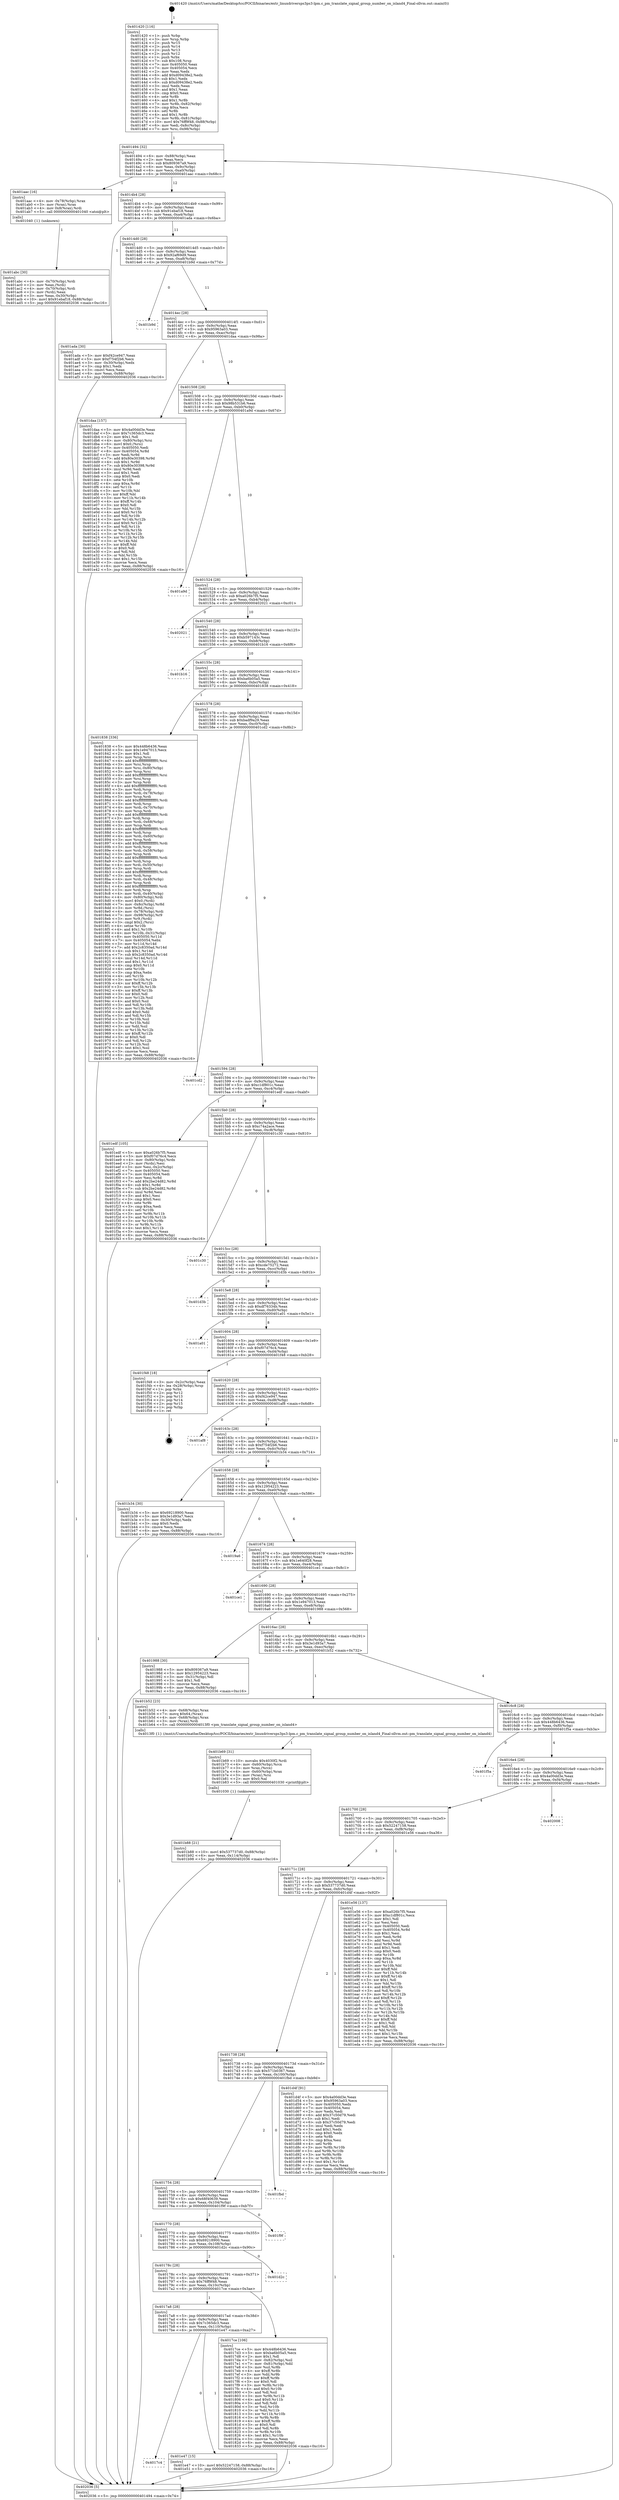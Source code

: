 digraph "0x401420" {
  label = "0x401420 (/mnt/c/Users/mathe/Desktop/tcc/POCII/binaries/extr_linuxdriversps3ps3-lpm.c_pm_translate_signal_group_number_on_island4_Final-ollvm.out::main(0))"
  labelloc = "t"
  node[shape=record]

  Entry [label="",width=0.3,height=0.3,shape=circle,fillcolor=black,style=filled]
  "0x401494" [label="{
     0x401494 [32]\l
     | [instrs]\l
     &nbsp;&nbsp;0x401494 \<+6\>: mov -0x88(%rbp),%eax\l
     &nbsp;&nbsp;0x40149a \<+2\>: mov %eax,%ecx\l
     &nbsp;&nbsp;0x40149c \<+6\>: sub $0x809367a9,%ecx\l
     &nbsp;&nbsp;0x4014a2 \<+6\>: mov %eax,-0x9c(%rbp)\l
     &nbsp;&nbsp;0x4014a8 \<+6\>: mov %ecx,-0xa0(%rbp)\l
     &nbsp;&nbsp;0x4014ae \<+6\>: je 0000000000401aac \<main+0x68c\>\l
  }"]
  "0x401aac" [label="{
     0x401aac [16]\l
     | [instrs]\l
     &nbsp;&nbsp;0x401aac \<+4\>: mov -0x78(%rbp),%rax\l
     &nbsp;&nbsp;0x401ab0 \<+3\>: mov (%rax),%rax\l
     &nbsp;&nbsp;0x401ab3 \<+4\>: mov 0x8(%rax),%rdi\l
     &nbsp;&nbsp;0x401ab7 \<+5\>: call 0000000000401040 \<atoi@plt\>\l
     | [calls]\l
     &nbsp;&nbsp;0x401040 \{1\} (unknown)\l
  }"]
  "0x4014b4" [label="{
     0x4014b4 [28]\l
     | [instrs]\l
     &nbsp;&nbsp;0x4014b4 \<+5\>: jmp 00000000004014b9 \<main+0x99\>\l
     &nbsp;&nbsp;0x4014b9 \<+6\>: mov -0x9c(%rbp),%eax\l
     &nbsp;&nbsp;0x4014bf \<+5\>: sub $0x91ebaf18,%eax\l
     &nbsp;&nbsp;0x4014c4 \<+6\>: mov %eax,-0xa4(%rbp)\l
     &nbsp;&nbsp;0x4014ca \<+6\>: je 0000000000401ada \<main+0x6ba\>\l
  }"]
  Exit [label="",width=0.3,height=0.3,shape=circle,fillcolor=black,style=filled,peripheries=2]
  "0x401ada" [label="{
     0x401ada [30]\l
     | [instrs]\l
     &nbsp;&nbsp;0x401ada \<+5\>: mov $0xf42ce947,%eax\l
     &nbsp;&nbsp;0x401adf \<+5\>: mov $0xf754f2b6,%ecx\l
     &nbsp;&nbsp;0x401ae4 \<+3\>: mov -0x30(%rbp),%edx\l
     &nbsp;&nbsp;0x401ae7 \<+3\>: cmp $0x1,%edx\l
     &nbsp;&nbsp;0x401aea \<+3\>: cmovl %ecx,%eax\l
     &nbsp;&nbsp;0x401aed \<+6\>: mov %eax,-0x88(%rbp)\l
     &nbsp;&nbsp;0x401af3 \<+5\>: jmp 0000000000402036 \<main+0xc16\>\l
  }"]
  "0x4014d0" [label="{
     0x4014d0 [28]\l
     | [instrs]\l
     &nbsp;&nbsp;0x4014d0 \<+5\>: jmp 00000000004014d5 \<main+0xb5\>\l
     &nbsp;&nbsp;0x4014d5 \<+6\>: mov -0x9c(%rbp),%eax\l
     &nbsp;&nbsp;0x4014db \<+5\>: sub $0x92af69d9,%eax\l
     &nbsp;&nbsp;0x4014e0 \<+6\>: mov %eax,-0xa8(%rbp)\l
     &nbsp;&nbsp;0x4014e6 \<+6\>: je 0000000000401b9d \<main+0x77d\>\l
  }"]
  "0x4017c4" [label="{
     0x4017c4\l
  }", style=dashed]
  "0x401b9d" [label="{
     0x401b9d\l
  }", style=dashed]
  "0x4014ec" [label="{
     0x4014ec [28]\l
     | [instrs]\l
     &nbsp;&nbsp;0x4014ec \<+5\>: jmp 00000000004014f1 \<main+0xd1\>\l
     &nbsp;&nbsp;0x4014f1 \<+6\>: mov -0x9c(%rbp),%eax\l
     &nbsp;&nbsp;0x4014f7 \<+5\>: sub $0x95963a03,%eax\l
     &nbsp;&nbsp;0x4014fc \<+6\>: mov %eax,-0xac(%rbp)\l
     &nbsp;&nbsp;0x401502 \<+6\>: je 0000000000401daa \<main+0x98a\>\l
  }"]
  "0x401e47" [label="{
     0x401e47 [15]\l
     | [instrs]\l
     &nbsp;&nbsp;0x401e47 \<+10\>: movl $0x52247158,-0x88(%rbp)\l
     &nbsp;&nbsp;0x401e51 \<+5\>: jmp 0000000000402036 \<main+0xc16\>\l
  }"]
  "0x401daa" [label="{
     0x401daa [157]\l
     | [instrs]\l
     &nbsp;&nbsp;0x401daa \<+5\>: mov $0x4a00dd3e,%eax\l
     &nbsp;&nbsp;0x401daf \<+5\>: mov $0x7c365dc3,%ecx\l
     &nbsp;&nbsp;0x401db4 \<+2\>: mov $0x1,%dl\l
     &nbsp;&nbsp;0x401db6 \<+4\>: mov -0x80(%rbp),%rsi\l
     &nbsp;&nbsp;0x401dba \<+6\>: movl $0x0,(%rsi)\l
     &nbsp;&nbsp;0x401dc0 \<+7\>: mov 0x405050,%edi\l
     &nbsp;&nbsp;0x401dc7 \<+8\>: mov 0x405054,%r8d\l
     &nbsp;&nbsp;0x401dcf \<+3\>: mov %edi,%r9d\l
     &nbsp;&nbsp;0x401dd2 \<+7\>: add $0x80e30398,%r9d\l
     &nbsp;&nbsp;0x401dd9 \<+4\>: sub $0x1,%r9d\l
     &nbsp;&nbsp;0x401ddd \<+7\>: sub $0x80e30398,%r9d\l
     &nbsp;&nbsp;0x401de4 \<+4\>: imul %r9d,%edi\l
     &nbsp;&nbsp;0x401de8 \<+3\>: and $0x1,%edi\l
     &nbsp;&nbsp;0x401deb \<+3\>: cmp $0x0,%edi\l
     &nbsp;&nbsp;0x401dee \<+4\>: sete %r10b\l
     &nbsp;&nbsp;0x401df2 \<+4\>: cmp $0xa,%r8d\l
     &nbsp;&nbsp;0x401df6 \<+4\>: setl %r11b\l
     &nbsp;&nbsp;0x401dfa \<+3\>: mov %r10b,%bl\l
     &nbsp;&nbsp;0x401dfd \<+3\>: xor $0xff,%bl\l
     &nbsp;&nbsp;0x401e00 \<+3\>: mov %r11b,%r14b\l
     &nbsp;&nbsp;0x401e03 \<+4\>: xor $0xff,%r14b\l
     &nbsp;&nbsp;0x401e07 \<+3\>: xor $0x0,%dl\l
     &nbsp;&nbsp;0x401e0a \<+3\>: mov %bl,%r15b\l
     &nbsp;&nbsp;0x401e0d \<+4\>: and $0x0,%r15b\l
     &nbsp;&nbsp;0x401e11 \<+3\>: and %dl,%r10b\l
     &nbsp;&nbsp;0x401e14 \<+3\>: mov %r14b,%r12b\l
     &nbsp;&nbsp;0x401e17 \<+4\>: and $0x0,%r12b\l
     &nbsp;&nbsp;0x401e1b \<+3\>: and %dl,%r11b\l
     &nbsp;&nbsp;0x401e1e \<+3\>: or %r10b,%r15b\l
     &nbsp;&nbsp;0x401e21 \<+3\>: or %r11b,%r12b\l
     &nbsp;&nbsp;0x401e24 \<+3\>: xor %r12b,%r15b\l
     &nbsp;&nbsp;0x401e27 \<+3\>: or %r14b,%bl\l
     &nbsp;&nbsp;0x401e2a \<+3\>: xor $0xff,%bl\l
     &nbsp;&nbsp;0x401e2d \<+3\>: or $0x0,%dl\l
     &nbsp;&nbsp;0x401e30 \<+2\>: and %dl,%bl\l
     &nbsp;&nbsp;0x401e32 \<+3\>: or %bl,%r15b\l
     &nbsp;&nbsp;0x401e35 \<+4\>: test $0x1,%r15b\l
     &nbsp;&nbsp;0x401e39 \<+3\>: cmovne %ecx,%eax\l
     &nbsp;&nbsp;0x401e3c \<+6\>: mov %eax,-0x88(%rbp)\l
     &nbsp;&nbsp;0x401e42 \<+5\>: jmp 0000000000402036 \<main+0xc16\>\l
  }"]
  "0x401508" [label="{
     0x401508 [28]\l
     | [instrs]\l
     &nbsp;&nbsp;0x401508 \<+5\>: jmp 000000000040150d \<main+0xed\>\l
     &nbsp;&nbsp;0x40150d \<+6\>: mov -0x9c(%rbp),%eax\l
     &nbsp;&nbsp;0x401513 \<+5\>: sub $0x98b531b6,%eax\l
     &nbsp;&nbsp;0x401518 \<+6\>: mov %eax,-0xb0(%rbp)\l
     &nbsp;&nbsp;0x40151e \<+6\>: je 0000000000401a9d \<main+0x67d\>\l
  }"]
  "0x401b88" [label="{
     0x401b88 [21]\l
     | [instrs]\l
     &nbsp;&nbsp;0x401b88 \<+10\>: movl $0x537737d0,-0x88(%rbp)\l
     &nbsp;&nbsp;0x401b92 \<+6\>: mov %eax,-0x114(%rbp)\l
     &nbsp;&nbsp;0x401b98 \<+5\>: jmp 0000000000402036 \<main+0xc16\>\l
  }"]
  "0x401a9d" [label="{
     0x401a9d\l
  }", style=dashed]
  "0x401524" [label="{
     0x401524 [28]\l
     | [instrs]\l
     &nbsp;&nbsp;0x401524 \<+5\>: jmp 0000000000401529 \<main+0x109\>\l
     &nbsp;&nbsp;0x401529 \<+6\>: mov -0x9c(%rbp),%eax\l
     &nbsp;&nbsp;0x40152f \<+5\>: sub $0xa026b7f5,%eax\l
     &nbsp;&nbsp;0x401534 \<+6\>: mov %eax,-0xb4(%rbp)\l
     &nbsp;&nbsp;0x40153a \<+6\>: je 0000000000402021 \<main+0xc01\>\l
  }"]
  "0x401b69" [label="{
     0x401b69 [31]\l
     | [instrs]\l
     &nbsp;&nbsp;0x401b69 \<+10\>: movabs $0x4030f2,%rdi\l
     &nbsp;&nbsp;0x401b73 \<+4\>: mov -0x60(%rbp),%rcx\l
     &nbsp;&nbsp;0x401b77 \<+3\>: mov %rax,(%rcx)\l
     &nbsp;&nbsp;0x401b7a \<+4\>: mov -0x60(%rbp),%rax\l
     &nbsp;&nbsp;0x401b7e \<+3\>: mov (%rax),%rsi\l
     &nbsp;&nbsp;0x401b81 \<+2\>: mov $0x0,%al\l
     &nbsp;&nbsp;0x401b83 \<+5\>: call 0000000000401030 \<printf@plt\>\l
     | [calls]\l
     &nbsp;&nbsp;0x401030 \{1\} (unknown)\l
  }"]
  "0x402021" [label="{
     0x402021\l
  }", style=dashed]
  "0x401540" [label="{
     0x401540 [28]\l
     | [instrs]\l
     &nbsp;&nbsp;0x401540 \<+5\>: jmp 0000000000401545 \<main+0x125\>\l
     &nbsp;&nbsp;0x401545 \<+6\>: mov -0x9c(%rbp),%eax\l
     &nbsp;&nbsp;0x40154b \<+5\>: sub $0xb597143c,%eax\l
     &nbsp;&nbsp;0x401550 \<+6\>: mov %eax,-0xb8(%rbp)\l
     &nbsp;&nbsp;0x401556 \<+6\>: je 0000000000401b16 \<main+0x6f6\>\l
  }"]
  "0x401abc" [label="{
     0x401abc [30]\l
     | [instrs]\l
     &nbsp;&nbsp;0x401abc \<+4\>: mov -0x70(%rbp),%rdi\l
     &nbsp;&nbsp;0x401ac0 \<+2\>: mov %eax,(%rdi)\l
     &nbsp;&nbsp;0x401ac2 \<+4\>: mov -0x70(%rbp),%rdi\l
     &nbsp;&nbsp;0x401ac6 \<+2\>: mov (%rdi),%eax\l
     &nbsp;&nbsp;0x401ac8 \<+3\>: mov %eax,-0x30(%rbp)\l
     &nbsp;&nbsp;0x401acb \<+10\>: movl $0x91ebaf18,-0x88(%rbp)\l
     &nbsp;&nbsp;0x401ad5 \<+5\>: jmp 0000000000402036 \<main+0xc16\>\l
  }"]
  "0x401b16" [label="{
     0x401b16\l
  }", style=dashed]
  "0x40155c" [label="{
     0x40155c [28]\l
     | [instrs]\l
     &nbsp;&nbsp;0x40155c \<+5\>: jmp 0000000000401561 \<main+0x141\>\l
     &nbsp;&nbsp;0x401561 \<+6\>: mov -0x9c(%rbp),%eax\l
     &nbsp;&nbsp;0x401567 \<+5\>: sub $0xba6b05a5,%eax\l
     &nbsp;&nbsp;0x40156c \<+6\>: mov %eax,-0xbc(%rbp)\l
     &nbsp;&nbsp;0x401572 \<+6\>: je 0000000000401838 \<main+0x418\>\l
  }"]
  "0x401420" [label="{
     0x401420 [116]\l
     | [instrs]\l
     &nbsp;&nbsp;0x401420 \<+1\>: push %rbp\l
     &nbsp;&nbsp;0x401421 \<+3\>: mov %rsp,%rbp\l
     &nbsp;&nbsp;0x401424 \<+2\>: push %r15\l
     &nbsp;&nbsp;0x401426 \<+2\>: push %r14\l
     &nbsp;&nbsp;0x401428 \<+2\>: push %r13\l
     &nbsp;&nbsp;0x40142a \<+2\>: push %r12\l
     &nbsp;&nbsp;0x40142c \<+1\>: push %rbx\l
     &nbsp;&nbsp;0x40142d \<+7\>: sub $0x108,%rsp\l
     &nbsp;&nbsp;0x401434 \<+7\>: mov 0x405050,%eax\l
     &nbsp;&nbsp;0x40143b \<+7\>: mov 0x405054,%ecx\l
     &nbsp;&nbsp;0x401442 \<+2\>: mov %eax,%edx\l
     &nbsp;&nbsp;0x401444 \<+6\>: add $0xd09438e2,%edx\l
     &nbsp;&nbsp;0x40144a \<+3\>: sub $0x1,%edx\l
     &nbsp;&nbsp;0x40144d \<+6\>: sub $0xd09438e2,%edx\l
     &nbsp;&nbsp;0x401453 \<+3\>: imul %edx,%eax\l
     &nbsp;&nbsp;0x401456 \<+3\>: and $0x1,%eax\l
     &nbsp;&nbsp;0x401459 \<+3\>: cmp $0x0,%eax\l
     &nbsp;&nbsp;0x40145c \<+4\>: sete %r8b\l
     &nbsp;&nbsp;0x401460 \<+4\>: and $0x1,%r8b\l
     &nbsp;&nbsp;0x401464 \<+7\>: mov %r8b,-0x82(%rbp)\l
     &nbsp;&nbsp;0x40146b \<+3\>: cmp $0xa,%ecx\l
     &nbsp;&nbsp;0x40146e \<+4\>: setl %r8b\l
     &nbsp;&nbsp;0x401472 \<+4\>: and $0x1,%r8b\l
     &nbsp;&nbsp;0x401476 \<+7\>: mov %r8b,-0x81(%rbp)\l
     &nbsp;&nbsp;0x40147d \<+10\>: movl $0x76ff9f48,-0x88(%rbp)\l
     &nbsp;&nbsp;0x401487 \<+6\>: mov %edi,-0x8c(%rbp)\l
     &nbsp;&nbsp;0x40148d \<+7\>: mov %rsi,-0x98(%rbp)\l
  }"]
  "0x401838" [label="{
     0x401838 [336]\l
     | [instrs]\l
     &nbsp;&nbsp;0x401838 \<+5\>: mov $0x448b6436,%eax\l
     &nbsp;&nbsp;0x40183d \<+5\>: mov $0x1e947013,%ecx\l
     &nbsp;&nbsp;0x401842 \<+2\>: mov $0x1,%dl\l
     &nbsp;&nbsp;0x401844 \<+3\>: mov %rsp,%rsi\l
     &nbsp;&nbsp;0x401847 \<+4\>: add $0xfffffffffffffff0,%rsi\l
     &nbsp;&nbsp;0x40184b \<+3\>: mov %rsi,%rsp\l
     &nbsp;&nbsp;0x40184e \<+4\>: mov %rsi,-0x80(%rbp)\l
     &nbsp;&nbsp;0x401852 \<+3\>: mov %rsp,%rsi\l
     &nbsp;&nbsp;0x401855 \<+4\>: add $0xfffffffffffffff0,%rsi\l
     &nbsp;&nbsp;0x401859 \<+3\>: mov %rsi,%rsp\l
     &nbsp;&nbsp;0x40185c \<+3\>: mov %rsp,%rdi\l
     &nbsp;&nbsp;0x40185f \<+4\>: add $0xfffffffffffffff0,%rdi\l
     &nbsp;&nbsp;0x401863 \<+3\>: mov %rdi,%rsp\l
     &nbsp;&nbsp;0x401866 \<+4\>: mov %rdi,-0x78(%rbp)\l
     &nbsp;&nbsp;0x40186a \<+3\>: mov %rsp,%rdi\l
     &nbsp;&nbsp;0x40186d \<+4\>: add $0xfffffffffffffff0,%rdi\l
     &nbsp;&nbsp;0x401871 \<+3\>: mov %rdi,%rsp\l
     &nbsp;&nbsp;0x401874 \<+4\>: mov %rdi,-0x70(%rbp)\l
     &nbsp;&nbsp;0x401878 \<+3\>: mov %rsp,%rdi\l
     &nbsp;&nbsp;0x40187b \<+4\>: add $0xfffffffffffffff0,%rdi\l
     &nbsp;&nbsp;0x40187f \<+3\>: mov %rdi,%rsp\l
     &nbsp;&nbsp;0x401882 \<+4\>: mov %rdi,-0x68(%rbp)\l
     &nbsp;&nbsp;0x401886 \<+3\>: mov %rsp,%rdi\l
     &nbsp;&nbsp;0x401889 \<+4\>: add $0xfffffffffffffff0,%rdi\l
     &nbsp;&nbsp;0x40188d \<+3\>: mov %rdi,%rsp\l
     &nbsp;&nbsp;0x401890 \<+4\>: mov %rdi,-0x60(%rbp)\l
     &nbsp;&nbsp;0x401894 \<+3\>: mov %rsp,%rdi\l
     &nbsp;&nbsp;0x401897 \<+4\>: add $0xfffffffffffffff0,%rdi\l
     &nbsp;&nbsp;0x40189b \<+3\>: mov %rdi,%rsp\l
     &nbsp;&nbsp;0x40189e \<+4\>: mov %rdi,-0x58(%rbp)\l
     &nbsp;&nbsp;0x4018a2 \<+3\>: mov %rsp,%rdi\l
     &nbsp;&nbsp;0x4018a5 \<+4\>: add $0xfffffffffffffff0,%rdi\l
     &nbsp;&nbsp;0x4018a9 \<+3\>: mov %rdi,%rsp\l
     &nbsp;&nbsp;0x4018ac \<+4\>: mov %rdi,-0x50(%rbp)\l
     &nbsp;&nbsp;0x4018b0 \<+3\>: mov %rsp,%rdi\l
     &nbsp;&nbsp;0x4018b3 \<+4\>: add $0xfffffffffffffff0,%rdi\l
     &nbsp;&nbsp;0x4018b7 \<+3\>: mov %rdi,%rsp\l
     &nbsp;&nbsp;0x4018ba \<+4\>: mov %rdi,-0x48(%rbp)\l
     &nbsp;&nbsp;0x4018be \<+3\>: mov %rsp,%rdi\l
     &nbsp;&nbsp;0x4018c1 \<+4\>: add $0xfffffffffffffff0,%rdi\l
     &nbsp;&nbsp;0x4018c5 \<+3\>: mov %rdi,%rsp\l
     &nbsp;&nbsp;0x4018c8 \<+4\>: mov %rdi,-0x40(%rbp)\l
     &nbsp;&nbsp;0x4018cc \<+4\>: mov -0x80(%rbp),%rdi\l
     &nbsp;&nbsp;0x4018d0 \<+6\>: movl $0x0,(%rdi)\l
     &nbsp;&nbsp;0x4018d6 \<+7\>: mov -0x8c(%rbp),%r8d\l
     &nbsp;&nbsp;0x4018dd \<+3\>: mov %r8d,(%rsi)\l
     &nbsp;&nbsp;0x4018e0 \<+4\>: mov -0x78(%rbp),%rdi\l
     &nbsp;&nbsp;0x4018e4 \<+7\>: mov -0x98(%rbp),%r9\l
     &nbsp;&nbsp;0x4018eb \<+3\>: mov %r9,(%rdi)\l
     &nbsp;&nbsp;0x4018ee \<+3\>: cmpl $0x2,(%rsi)\l
     &nbsp;&nbsp;0x4018f1 \<+4\>: setne %r10b\l
     &nbsp;&nbsp;0x4018f5 \<+4\>: and $0x1,%r10b\l
     &nbsp;&nbsp;0x4018f9 \<+4\>: mov %r10b,-0x31(%rbp)\l
     &nbsp;&nbsp;0x4018fd \<+8\>: mov 0x405050,%r11d\l
     &nbsp;&nbsp;0x401905 \<+7\>: mov 0x405054,%ebx\l
     &nbsp;&nbsp;0x40190c \<+3\>: mov %r11d,%r14d\l
     &nbsp;&nbsp;0x40190f \<+7\>: add $0x2c8350ad,%r14d\l
     &nbsp;&nbsp;0x401916 \<+4\>: sub $0x1,%r14d\l
     &nbsp;&nbsp;0x40191a \<+7\>: sub $0x2c8350ad,%r14d\l
     &nbsp;&nbsp;0x401921 \<+4\>: imul %r14d,%r11d\l
     &nbsp;&nbsp;0x401925 \<+4\>: and $0x1,%r11d\l
     &nbsp;&nbsp;0x401929 \<+4\>: cmp $0x0,%r11d\l
     &nbsp;&nbsp;0x40192d \<+4\>: sete %r10b\l
     &nbsp;&nbsp;0x401931 \<+3\>: cmp $0xa,%ebx\l
     &nbsp;&nbsp;0x401934 \<+4\>: setl %r15b\l
     &nbsp;&nbsp;0x401938 \<+3\>: mov %r10b,%r12b\l
     &nbsp;&nbsp;0x40193b \<+4\>: xor $0xff,%r12b\l
     &nbsp;&nbsp;0x40193f \<+3\>: mov %r15b,%r13b\l
     &nbsp;&nbsp;0x401942 \<+4\>: xor $0xff,%r13b\l
     &nbsp;&nbsp;0x401946 \<+3\>: xor $0x0,%dl\l
     &nbsp;&nbsp;0x401949 \<+3\>: mov %r12b,%sil\l
     &nbsp;&nbsp;0x40194c \<+4\>: and $0x0,%sil\l
     &nbsp;&nbsp;0x401950 \<+3\>: and %dl,%r10b\l
     &nbsp;&nbsp;0x401953 \<+3\>: mov %r13b,%dil\l
     &nbsp;&nbsp;0x401956 \<+4\>: and $0x0,%dil\l
     &nbsp;&nbsp;0x40195a \<+3\>: and %dl,%r15b\l
     &nbsp;&nbsp;0x40195d \<+3\>: or %r10b,%sil\l
     &nbsp;&nbsp;0x401960 \<+3\>: or %r15b,%dil\l
     &nbsp;&nbsp;0x401963 \<+3\>: xor %dil,%sil\l
     &nbsp;&nbsp;0x401966 \<+3\>: or %r13b,%r12b\l
     &nbsp;&nbsp;0x401969 \<+4\>: xor $0xff,%r12b\l
     &nbsp;&nbsp;0x40196d \<+3\>: or $0x0,%dl\l
     &nbsp;&nbsp;0x401970 \<+3\>: and %dl,%r12b\l
     &nbsp;&nbsp;0x401973 \<+3\>: or %r12b,%sil\l
     &nbsp;&nbsp;0x401976 \<+4\>: test $0x1,%sil\l
     &nbsp;&nbsp;0x40197a \<+3\>: cmovne %ecx,%eax\l
     &nbsp;&nbsp;0x40197d \<+6\>: mov %eax,-0x88(%rbp)\l
     &nbsp;&nbsp;0x401983 \<+5\>: jmp 0000000000402036 \<main+0xc16\>\l
  }"]
  "0x401578" [label="{
     0x401578 [28]\l
     | [instrs]\l
     &nbsp;&nbsp;0x401578 \<+5\>: jmp 000000000040157d \<main+0x15d\>\l
     &nbsp;&nbsp;0x40157d \<+6\>: mov -0x9c(%rbp),%eax\l
     &nbsp;&nbsp;0x401583 \<+5\>: sub $0xbadf9a29,%eax\l
     &nbsp;&nbsp;0x401588 \<+6\>: mov %eax,-0xc0(%rbp)\l
     &nbsp;&nbsp;0x40158e \<+6\>: je 0000000000401cd2 \<main+0x8b2\>\l
  }"]
  "0x402036" [label="{
     0x402036 [5]\l
     | [instrs]\l
     &nbsp;&nbsp;0x402036 \<+5\>: jmp 0000000000401494 \<main+0x74\>\l
  }"]
  "0x401cd2" [label="{
     0x401cd2\l
  }", style=dashed]
  "0x401594" [label="{
     0x401594 [28]\l
     | [instrs]\l
     &nbsp;&nbsp;0x401594 \<+5\>: jmp 0000000000401599 \<main+0x179\>\l
     &nbsp;&nbsp;0x401599 \<+6\>: mov -0x9c(%rbp),%eax\l
     &nbsp;&nbsp;0x40159f \<+5\>: sub $0xc1df801c,%eax\l
     &nbsp;&nbsp;0x4015a4 \<+6\>: mov %eax,-0xc4(%rbp)\l
     &nbsp;&nbsp;0x4015aa \<+6\>: je 0000000000401edf \<main+0xabf\>\l
  }"]
  "0x4017a8" [label="{
     0x4017a8 [28]\l
     | [instrs]\l
     &nbsp;&nbsp;0x4017a8 \<+5\>: jmp 00000000004017ad \<main+0x38d\>\l
     &nbsp;&nbsp;0x4017ad \<+6\>: mov -0x9c(%rbp),%eax\l
     &nbsp;&nbsp;0x4017b3 \<+5\>: sub $0x7c365dc3,%eax\l
     &nbsp;&nbsp;0x4017b8 \<+6\>: mov %eax,-0x110(%rbp)\l
     &nbsp;&nbsp;0x4017be \<+6\>: je 0000000000401e47 \<main+0xa27\>\l
  }"]
  "0x401edf" [label="{
     0x401edf [105]\l
     | [instrs]\l
     &nbsp;&nbsp;0x401edf \<+5\>: mov $0xa026b7f5,%eax\l
     &nbsp;&nbsp;0x401ee4 \<+5\>: mov $0xf07d76c4,%ecx\l
     &nbsp;&nbsp;0x401ee9 \<+4\>: mov -0x80(%rbp),%rdx\l
     &nbsp;&nbsp;0x401eed \<+2\>: mov (%rdx),%esi\l
     &nbsp;&nbsp;0x401eef \<+3\>: mov %esi,-0x2c(%rbp)\l
     &nbsp;&nbsp;0x401ef2 \<+7\>: mov 0x405050,%esi\l
     &nbsp;&nbsp;0x401ef9 \<+7\>: mov 0x405054,%edi\l
     &nbsp;&nbsp;0x401f00 \<+3\>: mov %esi,%r8d\l
     &nbsp;&nbsp;0x401f03 \<+7\>: add $0x2be24d82,%r8d\l
     &nbsp;&nbsp;0x401f0a \<+4\>: sub $0x1,%r8d\l
     &nbsp;&nbsp;0x401f0e \<+7\>: sub $0x2be24d82,%r8d\l
     &nbsp;&nbsp;0x401f15 \<+4\>: imul %r8d,%esi\l
     &nbsp;&nbsp;0x401f19 \<+3\>: and $0x1,%esi\l
     &nbsp;&nbsp;0x401f1c \<+3\>: cmp $0x0,%esi\l
     &nbsp;&nbsp;0x401f1f \<+4\>: sete %r9b\l
     &nbsp;&nbsp;0x401f23 \<+3\>: cmp $0xa,%edi\l
     &nbsp;&nbsp;0x401f26 \<+4\>: setl %r10b\l
     &nbsp;&nbsp;0x401f2a \<+3\>: mov %r9b,%r11b\l
     &nbsp;&nbsp;0x401f2d \<+3\>: and %r10b,%r11b\l
     &nbsp;&nbsp;0x401f30 \<+3\>: xor %r10b,%r9b\l
     &nbsp;&nbsp;0x401f33 \<+3\>: or %r9b,%r11b\l
     &nbsp;&nbsp;0x401f36 \<+4\>: test $0x1,%r11b\l
     &nbsp;&nbsp;0x401f3a \<+3\>: cmovne %ecx,%eax\l
     &nbsp;&nbsp;0x401f3d \<+6\>: mov %eax,-0x88(%rbp)\l
     &nbsp;&nbsp;0x401f43 \<+5\>: jmp 0000000000402036 \<main+0xc16\>\l
  }"]
  "0x4015b0" [label="{
     0x4015b0 [28]\l
     | [instrs]\l
     &nbsp;&nbsp;0x4015b0 \<+5\>: jmp 00000000004015b5 \<main+0x195\>\l
     &nbsp;&nbsp;0x4015b5 \<+6\>: mov -0x9c(%rbp),%eax\l
     &nbsp;&nbsp;0x4015bb \<+5\>: sub $0xc74a2ace,%eax\l
     &nbsp;&nbsp;0x4015c0 \<+6\>: mov %eax,-0xc8(%rbp)\l
     &nbsp;&nbsp;0x4015c6 \<+6\>: je 0000000000401c30 \<main+0x810\>\l
  }"]
  "0x4017ce" [label="{
     0x4017ce [106]\l
     | [instrs]\l
     &nbsp;&nbsp;0x4017ce \<+5\>: mov $0x448b6436,%eax\l
     &nbsp;&nbsp;0x4017d3 \<+5\>: mov $0xba6b05a5,%ecx\l
     &nbsp;&nbsp;0x4017d8 \<+2\>: mov $0x1,%dl\l
     &nbsp;&nbsp;0x4017da \<+7\>: mov -0x82(%rbp),%sil\l
     &nbsp;&nbsp;0x4017e1 \<+7\>: mov -0x81(%rbp),%dil\l
     &nbsp;&nbsp;0x4017e8 \<+3\>: mov %sil,%r8b\l
     &nbsp;&nbsp;0x4017eb \<+4\>: xor $0xff,%r8b\l
     &nbsp;&nbsp;0x4017ef \<+3\>: mov %dil,%r9b\l
     &nbsp;&nbsp;0x4017f2 \<+4\>: xor $0xff,%r9b\l
     &nbsp;&nbsp;0x4017f6 \<+3\>: xor $0x0,%dl\l
     &nbsp;&nbsp;0x4017f9 \<+3\>: mov %r8b,%r10b\l
     &nbsp;&nbsp;0x4017fc \<+4\>: and $0x0,%r10b\l
     &nbsp;&nbsp;0x401800 \<+3\>: and %dl,%sil\l
     &nbsp;&nbsp;0x401803 \<+3\>: mov %r9b,%r11b\l
     &nbsp;&nbsp;0x401806 \<+4\>: and $0x0,%r11b\l
     &nbsp;&nbsp;0x40180a \<+3\>: and %dl,%dil\l
     &nbsp;&nbsp;0x40180d \<+3\>: or %sil,%r10b\l
     &nbsp;&nbsp;0x401810 \<+3\>: or %dil,%r11b\l
     &nbsp;&nbsp;0x401813 \<+3\>: xor %r11b,%r10b\l
     &nbsp;&nbsp;0x401816 \<+3\>: or %r9b,%r8b\l
     &nbsp;&nbsp;0x401819 \<+4\>: xor $0xff,%r8b\l
     &nbsp;&nbsp;0x40181d \<+3\>: or $0x0,%dl\l
     &nbsp;&nbsp;0x401820 \<+3\>: and %dl,%r8b\l
     &nbsp;&nbsp;0x401823 \<+3\>: or %r8b,%r10b\l
     &nbsp;&nbsp;0x401826 \<+4\>: test $0x1,%r10b\l
     &nbsp;&nbsp;0x40182a \<+3\>: cmovne %ecx,%eax\l
     &nbsp;&nbsp;0x40182d \<+6\>: mov %eax,-0x88(%rbp)\l
     &nbsp;&nbsp;0x401833 \<+5\>: jmp 0000000000402036 \<main+0xc16\>\l
  }"]
  "0x401c30" [label="{
     0x401c30\l
  }", style=dashed]
  "0x4015cc" [label="{
     0x4015cc [28]\l
     | [instrs]\l
     &nbsp;&nbsp;0x4015cc \<+5\>: jmp 00000000004015d1 \<main+0x1b1\>\l
     &nbsp;&nbsp;0x4015d1 \<+6\>: mov -0x9c(%rbp),%eax\l
     &nbsp;&nbsp;0x4015d7 \<+5\>: sub $0xcde75272,%eax\l
     &nbsp;&nbsp;0x4015dc \<+6\>: mov %eax,-0xcc(%rbp)\l
     &nbsp;&nbsp;0x4015e2 \<+6\>: je 0000000000401d3b \<main+0x91b\>\l
  }"]
  "0x40178c" [label="{
     0x40178c [28]\l
     | [instrs]\l
     &nbsp;&nbsp;0x40178c \<+5\>: jmp 0000000000401791 \<main+0x371\>\l
     &nbsp;&nbsp;0x401791 \<+6\>: mov -0x9c(%rbp),%eax\l
     &nbsp;&nbsp;0x401797 \<+5\>: sub $0x76ff9f48,%eax\l
     &nbsp;&nbsp;0x40179c \<+6\>: mov %eax,-0x10c(%rbp)\l
     &nbsp;&nbsp;0x4017a2 \<+6\>: je 00000000004017ce \<main+0x3ae\>\l
  }"]
  "0x401d3b" [label="{
     0x401d3b\l
  }", style=dashed]
  "0x4015e8" [label="{
     0x4015e8 [28]\l
     | [instrs]\l
     &nbsp;&nbsp;0x4015e8 \<+5\>: jmp 00000000004015ed \<main+0x1cd\>\l
     &nbsp;&nbsp;0x4015ed \<+6\>: mov -0x9c(%rbp),%eax\l
     &nbsp;&nbsp;0x4015f3 \<+5\>: sub $0xdf76334b,%eax\l
     &nbsp;&nbsp;0x4015f8 \<+6\>: mov %eax,-0xd0(%rbp)\l
     &nbsp;&nbsp;0x4015fe \<+6\>: je 0000000000401a01 \<main+0x5e1\>\l
  }"]
  "0x401d2c" [label="{
     0x401d2c\l
  }", style=dashed]
  "0x401a01" [label="{
     0x401a01\l
  }", style=dashed]
  "0x401604" [label="{
     0x401604 [28]\l
     | [instrs]\l
     &nbsp;&nbsp;0x401604 \<+5\>: jmp 0000000000401609 \<main+0x1e9\>\l
     &nbsp;&nbsp;0x401609 \<+6\>: mov -0x9c(%rbp),%eax\l
     &nbsp;&nbsp;0x40160f \<+5\>: sub $0xf07d76c4,%eax\l
     &nbsp;&nbsp;0x401614 \<+6\>: mov %eax,-0xd4(%rbp)\l
     &nbsp;&nbsp;0x40161a \<+6\>: je 0000000000401f48 \<main+0xb28\>\l
  }"]
  "0x401770" [label="{
     0x401770 [28]\l
     | [instrs]\l
     &nbsp;&nbsp;0x401770 \<+5\>: jmp 0000000000401775 \<main+0x355\>\l
     &nbsp;&nbsp;0x401775 \<+6\>: mov -0x9c(%rbp),%eax\l
     &nbsp;&nbsp;0x40177b \<+5\>: sub $0x69218900,%eax\l
     &nbsp;&nbsp;0x401780 \<+6\>: mov %eax,-0x108(%rbp)\l
     &nbsp;&nbsp;0x401786 \<+6\>: je 0000000000401d2c \<main+0x90c\>\l
  }"]
  "0x401f48" [label="{
     0x401f48 [18]\l
     | [instrs]\l
     &nbsp;&nbsp;0x401f48 \<+3\>: mov -0x2c(%rbp),%eax\l
     &nbsp;&nbsp;0x401f4b \<+4\>: lea -0x28(%rbp),%rsp\l
     &nbsp;&nbsp;0x401f4f \<+1\>: pop %rbx\l
     &nbsp;&nbsp;0x401f50 \<+2\>: pop %r12\l
     &nbsp;&nbsp;0x401f52 \<+2\>: pop %r13\l
     &nbsp;&nbsp;0x401f54 \<+2\>: pop %r14\l
     &nbsp;&nbsp;0x401f56 \<+2\>: pop %r15\l
     &nbsp;&nbsp;0x401f58 \<+1\>: pop %rbp\l
     &nbsp;&nbsp;0x401f59 \<+1\>: ret\l
  }"]
  "0x401620" [label="{
     0x401620 [28]\l
     | [instrs]\l
     &nbsp;&nbsp;0x401620 \<+5\>: jmp 0000000000401625 \<main+0x205\>\l
     &nbsp;&nbsp;0x401625 \<+6\>: mov -0x9c(%rbp),%eax\l
     &nbsp;&nbsp;0x40162b \<+5\>: sub $0xf42ce947,%eax\l
     &nbsp;&nbsp;0x401630 \<+6\>: mov %eax,-0xd8(%rbp)\l
     &nbsp;&nbsp;0x401636 \<+6\>: je 0000000000401af8 \<main+0x6d8\>\l
  }"]
  "0x401f9f" [label="{
     0x401f9f\l
  }", style=dashed]
  "0x401af8" [label="{
     0x401af8\l
  }", style=dashed]
  "0x40163c" [label="{
     0x40163c [28]\l
     | [instrs]\l
     &nbsp;&nbsp;0x40163c \<+5\>: jmp 0000000000401641 \<main+0x221\>\l
     &nbsp;&nbsp;0x401641 \<+6\>: mov -0x9c(%rbp),%eax\l
     &nbsp;&nbsp;0x401647 \<+5\>: sub $0xf754f2b6,%eax\l
     &nbsp;&nbsp;0x40164c \<+6\>: mov %eax,-0xdc(%rbp)\l
     &nbsp;&nbsp;0x401652 \<+6\>: je 0000000000401b34 \<main+0x714\>\l
  }"]
  "0x401754" [label="{
     0x401754 [28]\l
     | [instrs]\l
     &nbsp;&nbsp;0x401754 \<+5\>: jmp 0000000000401759 \<main+0x339\>\l
     &nbsp;&nbsp;0x401759 \<+6\>: mov -0x9c(%rbp),%eax\l
     &nbsp;&nbsp;0x40175f \<+5\>: sub $0x68f40639,%eax\l
     &nbsp;&nbsp;0x401764 \<+6\>: mov %eax,-0x104(%rbp)\l
     &nbsp;&nbsp;0x40176a \<+6\>: je 0000000000401f9f \<main+0xb7f\>\l
  }"]
  "0x401b34" [label="{
     0x401b34 [30]\l
     | [instrs]\l
     &nbsp;&nbsp;0x401b34 \<+5\>: mov $0x69218900,%eax\l
     &nbsp;&nbsp;0x401b39 \<+5\>: mov $0x3e1d93a7,%ecx\l
     &nbsp;&nbsp;0x401b3e \<+3\>: mov -0x30(%rbp),%edx\l
     &nbsp;&nbsp;0x401b41 \<+3\>: cmp $0x0,%edx\l
     &nbsp;&nbsp;0x401b44 \<+3\>: cmove %ecx,%eax\l
     &nbsp;&nbsp;0x401b47 \<+6\>: mov %eax,-0x88(%rbp)\l
     &nbsp;&nbsp;0x401b4d \<+5\>: jmp 0000000000402036 \<main+0xc16\>\l
  }"]
  "0x401658" [label="{
     0x401658 [28]\l
     | [instrs]\l
     &nbsp;&nbsp;0x401658 \<+5\>: jmp 000000000040165d \<main+0x23d\>\l
     &nbsp;&nbsp;0x40165d \<+6\>: mov -0x9c(%rbp),%eax\l
     &nbsp;&nbsp;0x401663 \<+5\>: sub $0x12954223,%eax\l
     &nbsp;&nbsp;0x401668 \<+6\>: mov %eax,-0xe0(%rbp)\l
     &nbsp;&nbsp;0x40166e \<+6\>: je 00000000004019a6 \<main+0x586\>\l
  }"]
  "0x401fbd" [label="{
     0x401fbd\l
  }", style=dashed]
  "0x4019a6" [label="{
     0x4019a6\l
  }", style=dashed]
  "0x401674" [label="{
     0x401674 [28]\l
     | [instrs]\l
     &nbsp;&nbsp;0x401674 \<+5\>: jmp 0000000000401679 \<main+0x259\>\l
     &nbsp;&nbsp;0x401679 \<+6\>: mov -0x9c(%rbp),%eax\l
     &nbsp;&nbsp;0x40167f \<+5\>: sub $0x1e640f28,%eax\l
     &nbsp;&nbsp;0x401684 \<+6\>: mov %eax,-0xe4(%rbp)\l
     &nbsp;&nbsp;0x40168a \<+6\>: je 0000000000401ce1 \<main+0x8c1\>\l
  }"]
  "0x401738" [label="{
     0x401738 [28]\l
     | [instrs]\l
     &nbsp;&nbsp;0x401738 \<+5\>: jmp 000000000040173d \<main+0x31d\>\l
     &nbsp;&nbsp;0x40173d \<+6\>: mov -0x9c(%rbp),%eax\l
     &nbsp;&nbsp;0x401743 \<+5\>: sub $0x571b0367,%eax\l
     &nbsp;&nbsp;0x401748 \<+6\>: mov %eax,-0x100(%rbp)\l
     &nbsp;&nbsp;0x40174e \<+6\>: je 0000000000401fbd \<main+0xb9d\>\l
  }"]
  "0x401ce1" [label="{
     0x401ce1\l
  }", style=dashed]
  "0x401690" [label="{
     0x401690 [28]\l
     | [instrs]\l
     &nbsp;&nbsp;0x401690 \<+5\>: jmp 0000000000401695 \<main+0x275\>\l
     &nbsp;&nbsp;0x401695 \<+6\>: mov -0x9c(%rbp),%eax\l
     &nbsp;&nbsp;0x40169b \<+5\>: sub $0x1e947013,%eax\l
     &nbsp;&nbsp;0x4016a0 \<+6\>: mov %eax,-0xe8(%rbp)\l
     &nbsp;&nbsp;0x4016a6 \<+6\>: je 0000000000401988 \<main+0x568\>\l
  }"]
  "0x401d4f" [label="{
     0x401d4f [91]\l
     | [instrs]\l
     &nbsp;&nbsp;0x401d4f \<+5\>: mov $0x4a00dd3e,%eax\l
     &nbsp;&nbsp;0x401d54 \<+5\>: mov $0x95963a03,%ecx\l
     &nbsp;&nbsp;0x401d59 \<+7\>: mov 0x405050,%edx\l
     &nbsp;&nbsp;0x401d60 \<+7\>: mov 0x405054,%esi\l
     &nbsp;&nbsp;0x401d67 \<+2\>: mov %edx,%edi\l
     &nbsp;&nbsp;0x401d69 \<+6\>: add $0x37c50d79,%edi\l
     &nbsp;&nbsp;0x401d6f \<+3\>: sub $0x1,%edi\l
     &nbsp;&nbsp;0x401d72 \<+6\>: sub $0x37c50d79,%edi\l
     &nbsp;&nbsp;0x401d78 \<+3\>: imul %edi,%edx\l
     &nbsp;&nbsp;0x401d7b \<+3\>: and $0x1,%edx\l
     &nbsp;&nbsp;0x401d7e \<+3\>: cmp $0x0,%edx\l
     &nbsp;&nbsp;0x401d81 \<+4\>: sete %r8b\l
     &nbsp;&nbsp;0x401d85 \<+3\>: cmp $0xa,%esi\l
     &nbsp;&nbsp;0x401d88 \<+4\>: setl %r9b\l
     &nbsp;&nbsp;0x401d8c \<+3\>: mov %r8b,%r10b\l
     &nbsp;&nbsp;0x401d8f \<+3\>: and %r9b,%r10b\l
     &nbsp;&nbsp;0x401d92 \<+3\>: xor %r9b,%r8b\l
     &nbsp;&nbsp;0x401d95 \<+3\>: or %r8b,%r10b\l
     &nbsp;&nbsp;0x401d98 \<+4\>: test $0x1,%r10b\l
     &nbsp;&nbsp;0x401d9c \<+3\>: cmovne %ecx,%eax\l
     &nbsp;&nbsp;0x401d9f \<+6\>: mov %eax,-0x88(%rbp)\l
     &nbsp;&nbsp;0x401da5 \<+5\>: jmp 0000000000402036 \<main+0xc16\>\l
  }"]
  "0x401988" [label="{
     0x401988 [30]\l
     | [instrs]\l
     &nbsp;&nbsp;0x401988 \<+5\>: mov $0x809367a9,%eax\l
     &nbsp;&nbsp;0x40198d \<+5\>: mov $0x12954223,%ecx\l
     &nbsp;&nbsp;0x401992 \<+3\>: mov -0x31(%rbp),%dl\l
     &nbsp;&nbsp;0x401995 \<+3\>: test $0x1,%dl\l
     &nbsp;&nbsp;0x401998 \<+3\>: cmovne %ecx,%eax\l
     &nbsp;&nbsp;0x40199b \<+6\>: mov %eax,-0x88(%rbp)\l
     &nbsp;&nbsp;0x4019a1 \<+5\>: jmp 0000000000402036 \<main+0xc16\>\l
  }"]
  "0x4016ac" [label="{
     0x4016ac [28]\l
     | [instrs]\l
     &nbsp;&nbsp;0x4016ac \<+5\>: jmp 00000000004016b1 \<main+0x291\>\l
     &nbsp;&nbsp;0x4016b1 \<+6\>: mov -0x9c(%rbp),%eax\l
     &nbsp;&nbsp;0x4016b7 \<+5\>: sub $0x3e1d93a7,%eax\l
     &nbsp;&nbsp;0x4016bc \<+6\>: mov %eax,-0xec(%rbp)\l
     &nbsp;&nbsp;0x4016c2 \<+6\>: je 0000000000401b52 \<main+0x732\>\l
  }"]
  "0x40171c" [label="{
     0x40171c [28]\l
     | [instrs]\l
     &nbsp;&nbsp;0x40171c \<+5\>: jmp 0000000000401721 \<main+0x301\>\l
     &nbsp;&nbsp;0x401721 \<+6\>: mov -0x9c(%rbp),%eax\l
     &nbsp;&nbsp;0x401727 \<+5\>: sub $0x537737d0,%eax\l
     &nbsp;&nbsp;0x40172c \<+6\>: mov %eax,-0xfc(%rbp)\l
     &nbsp;&nbsp;0x401732 \<+6\>: je 0000000000401d4f \<main+0x92f\>\l
  }"]
  "0x401b52" [label="{
     0x401b52 [23]\l
     | [instrs]\l
     &nbsp;&nbsp;0x401b52 \<+4\>: mov -0x68(%rbp),%rax\l
     &nbsp;&nbsp;0x401b56 \<+7\>: movq $0x64,(%rax)\l
     &nbsp;&nbsp;0x401b5d \<+4\>: mov -0x68(%rbp),%rax\l
     &nbsp;&nbsp;0x401b61 \<+3\>: mov (%rax),%rdi\l
     &nbsp;&nbsp;0x401b64 \<+5\>: call 00000000004013f0 \<pm_translate_signal_group_number_on_island4\>\l
     | [calls]\l
     &nbsp;&nbsp;0x4013f0 \{1\} (/mnt/c/Users/mathe/Desktop/tcc/POCII/binaries/extr_linuxdriversps3ps3-lpm.c_pm_translate_signal_group_number_on_island4_Final-ollvm.out::pm_translate_signal_group_number_on_island4)\l
  }"]
  "0x4016c8" [label="{
     0x4016c8 [28]\l
     | [instrs]\l
     &nbsp;&nbsp;0x4016c8 \<+5\>: jmp 00000000004016cd \<main+0x2ad\>\l
     &nbsp;&nbsp;0x4016cd \<+6\>: mov -0x9c(%rbp),%eax\l
     &nbsp;&nbsp;0x4016d3 \<+5\>: sub $0x448b6436,%eax\l
     &nbsp;&nbsp;0x4016d8 \<+6\>: mov %eax,-0xf0(%rbp)\l
     &nbsp;&nbsp;0x4016de \<+6\>: je 0000000000401f5a \<main+0xb3a\>\l
  }"]
  "0x401e56" [label="{
     0x401e56 [137]\l
     | [instrs]\l
     &nbsp;&nbsp;0x401e56 \<+5\>: mov $0xa026b7f5,%eax\l
     &nbsp;&nbsp;0x401e5b \<+5\>: mov $0xc1df801c,%ecx\l
     &nbsp;&nbsp;0x401e60 \<+2\>: mov $0x1,%dl\l
     &nbsp;&nbsp;0x401e62 \<+2\>: xor %esi,%esi\l
     &nbsp;&nbsp;0x401e64 \<+7\>: mov 0x405050,%edi\l
     &nbsp;&nbsp;0x401e6b \<+8\>: mov 0x405054,%r8d\l
     &nbsp;&nbsp;0x401e73 \<+3\>: sub $0x1,%esi\l
     &nbsp;&nbsp;0x401e76 \<+3\>: mov %edi,%r9d\l
     &nbsp;&nbsp;0x401e79 \<+3\>: add %esi,%r9d\l
     &nbsp;&nbsp;0x401e7c \<+4\>: imul %r9d,%edi\l
     &nbsp;&nbsp;0x401e80 \<+3\>: and $0x1,%edi\l
     &nbsp;&nbsp;0x401e83 \<+3\>: cmp $0x0,%edi\l
     &nbsp;&nbsp;0x401e86 \<+4\>: sete %r10b\l
     &nbsp;&nbsp;0x401e8a \<+4\>: cmp $0xa,%r8d\l
     &nbsp;&nbsp;0x401e8e \<+4\>: setl %r11b\l
     &nbsp;&nbsp;0x401e92 \<+3\>: mov %r10b,%bl\l
     &nbsp;&nbsp;0x401e95 \<+3\>: xor $0xff,%bl\l
     &nbsp;&nbsp;0x401e98 \<+3\>: mov %r11b,%r14b\l
     &nbsp;&nbsp;0x401e9b \<+4\>: xor $0xff,%r14b\l
     &nbsp;&nbsp;0x401e9f \<+3\>: xor $0x1,%dl\l
     &nbsp;&nbsp;0x401ea2 \<+3\>: mov %bl,%r15b\l
     &nbsp;&nbsp;0x401ea5 \<+4\>: and $0xff,%r15b\l
     &nbsp;&nbsp;0x401ea9 \<+3\>: and %dl,%r10b\l
     &nbsp;&nbsp;0x401eac \<+3\>: mov %r14b,%r12b\l
     &nbsp;&nbsp;0x401eaf \<+4\>: and $0xff,%r12b\l
     &nbsp;&nbsp;0x401eb3 \<+3\>: and %dl,%r11b\l
     &nbsp;&nbsp;0x401eb6 \<+3\>: or %r10b,%r15b\l
     &nbsp;&nbsp;0x401eb9 \<+3\>: or %r11b,%r12b\l
     &nbsp;&nbsp;0x401ebc \<+3\>: xor %r12b,%r15b\l
     &nbsp;&nbsp;0x401ebf \<+3\>: or %r14b,%bl\l
     &nbsp;&nbsp;0x401ec2 \<+3\>: xor $0xff,%bl\l
     &nbsp;&nbsp;0x401ec5 \<+3\>: or $0x1,%dl\l
     &nbsp;&nbsp;0x401ec8 \<+2\>: and %dl,%bl\l
     &nbsp;&nbsp;0x401eca \<+3\>: or %bl,%r15b\l
     &nbsp;&nbsp;0x401ecd \<+4\>: test $0x1,%r15b\l
     &nbsp;&nbsp;0x401ed1 \<+3\>: cmovne %ecx,%eax\l
     &nbsp;&nbsp;0x401ed4 \<+6\>: mov %eax,-0x88(%rbp)\l
     &nbsp;&nbsp;0x401eda \<+5\>: jmp 0000000000402036 \<main+0xc16\>\l
  }"]
  "0x401f5a" [label="{
     0x401f5a\l
  }", style=dashed]
  "0x4016e4" [label="{
     0x4016e4 [28]\l
     | [instrs]\l
     &nbsp;&nbsp;0x4016e4 \<+5\>: jmp 00000000004016e9 \<main+0x2c9\>\l
     &nbsp;&nbsp;0x4016e9 \<+6\>: mov -0x9c(%rbp),%eax\l
     &nbsp;&nbsp;0x4016ef \<+5\>: sub $0x4a00dd3e,%eax\l
     &nbsp;&nbsp;0x4016f4 \<+6\>: mov %eax,-0xf4(%rbp)\l
     &nbsp;&nbsp;0x4016fa \<+6\>: je 0000000000402008 \<main+0xbe8\>\l
  }"]
  "0x401700" [label="{
     0x401700 [28]\l
     | [instrs]\l
     &nbsp;&nbsp;0x401700 \<+5\>: jmp 0000000000401705 \<main+0x2e5\>\l
     &nbsp;&nbsp;0x401705 \<+6\>: mov -0x9c(%rbp),%eax\l
     &nbsp;&nbsp;0x40170b \<+5\>: sub $0x52247158,%eax\l
     &nbsp;&nbsp;0x401710 \<+6\>: mov %eax,-0xf8(%rbp)\l
     &nbsp;&nbsp;0x401716 \<+6\>: je 0000000000401e56 \<main+0xa36\>\l
  }"]
  "0x402008" [label="{
     0x402008\l
  }", style=dashed]
  Entry -> "0x401420" [label=" 1"]
  "0x401494" -> "0x401aac" [label=" 1"]
  "0x401494" -> "0x4014b4" [label=" 12"]
  "0x401f48" -> Exit [label=" 1"]
  "0x4014b4" -> "0x401ada" [label=" 1"]
  "0x4014b4" -> "0x4014d0" [label=" 11"]
  "0x401edf" -> "0x402036" [label=" 1"]
  "0x4014d0" -> "0x401b9d" [label=" 0"]
  "0x4014d0" -> "0x4014ec" [label=" 11"]
  "0x401e56" -> "0x402036" [label=" 1"]
  "0x4014ec" -> "0x401daa" [label=" 1"]
  "0x4014ec" -> "0x401508" [label=" 10"]
  "0x401e47" -> "0x402036" [label=" 1"]
  "0x401508" -> "0x401a9d" [label=" 0"]
  "0x401508" -> "0x401524" [label=" 10"]
  "0x4017a8" -> "0x401e47" [label=" 1"]
  "0x401524" -> "0x402021" [label=" 0"]
  "0x401524" -> "0x401540" [label=" 10"]
  "0x4017a8" -> "0x4017c4" [label=" 0"]
  "0x401540" -> "0x401b16" [label=" 0"]
  "0x401540" -> "0x40155c" [label=" 10"]
  "0x401daa" -> "0x402036" [label=" 1"]
  "0x40155c" -> "0x401838" [label=" 1"]
  "0x40155c" -> "0x401578" [label=" 9"]
  "0x401b88" -> "0x402036" [label=" 1"]
  "0x401578" -> "0x401cd2" [label=" 0"]
  "0x401578" -> "0x401594" [label=" 9"]
  "0x401b69" -> "0x401b88" [label=" 1"]
  "0x401594" -> "0x401edf" [label=" 1"]
  "0x401594" -> "0x4015b0" [label=" 8"]
  "0x401b52" -> "0x401b69" [label=" 1"]
  "0x4015b0" -> "0x401c30" [label=" 0"]
  "0x4015b0" -> "0x4015cc" [label=" 8"]
  "0x401b34" -> "0x402036" [label=" 1"]
  "0x4015cc" -> "0x401d3b" [label=" 0"]
  "0x4015cc" -> "0x4015e8" [label=" 8"]
  "0x401abc" -> "0x402036" [label=" 1"]
  "0x4015e8" -> "0x401a01" [label=" 0"]
  "0x4015e8" -> "0x401604" [label=" 8"]
  "0x401aac" -> "0x401abc" [label=" 1"]
  "0x401604" -> "0x401f48" [label=" 1"]
  "0x401604" -> "0x401620" [label=" 7"]
  "0x401838" -> "0x402036" [label=" 1"]
  "0x401620" -> "0x401af8" [label=" 0"]
  "0x401620" -> "0x40163c" [label=" 7"]
  "0x401d4f" -> "0x402036" [label=" 1"]
  "0x40163c" -> "0x401b34" [label=" 1"]
  "0x40163c" -> "0x401658" [label=" 6"]
  "0x401420" -> "0x401494" [label=" 1"]
  "0x401658" -> "0x4019a6" [label=" 0"]
  "0x401658" -> "0x401674" [label=" 6"]
  "0x4017ce" -> "0x402036" [label=" 1"]
  "0x401674" -> "0x401ce1" [label=" 0"]
  "0x401674" -> "0x401690" [label=" 6"]
  "0x40178c" -> "0x4017ce" [label=" 1"]
  "0x401690" -> "0x401988" [label=" 1"]
  "0x401690" -> "0x4016ac" [label=" 5"]
  "0x401ada" -> "0x402036" [label=" 1"]
  "0x4016ac" -> "0x401b52" [label=" 1"]
  "0x4016ac" -> "0x4016c8" [label=" 4"]
  "0x401770" -> "0x401d2c" [label=" 0"]
  "0x4016c8" -> "0x401f5a" [label=" 0"]
  "0x4016c8" -> "0x4016e4" [label=" 4"]
  "0x401988" -> "0x402036" [label=" 1"]
  "0x4016e4" -> "0x402008" [label=" 0"]
  "0x4016e4" -> "0x401700" [label=" 4"]
  "0x401754" -> "0x401770" [label=" 2"]
  "0x401700" -> "0x401e56" [label=" 1"]
  "0x401700" -> "0x40171c" [label=" 3"]
  "0x401770" -> "0x40178c" [label=" 2"]
  "0x40171c" -> "0x401d4f" [label=" 1"]
  "0x40171c" -> "0x401738" [label=" 2"]
  "0x40178c" -> "0x4017a8" [label=" 1"]
  "0x401738" -> "0x401fbd" [label=" 0"]
  "0x401738" -> "0x401754" [label=" 2"]
  "0x402036" -> "0x401494" [label=" 12"]
  "0x401754" -> "0x401f9f" [label=" 0"]
}

